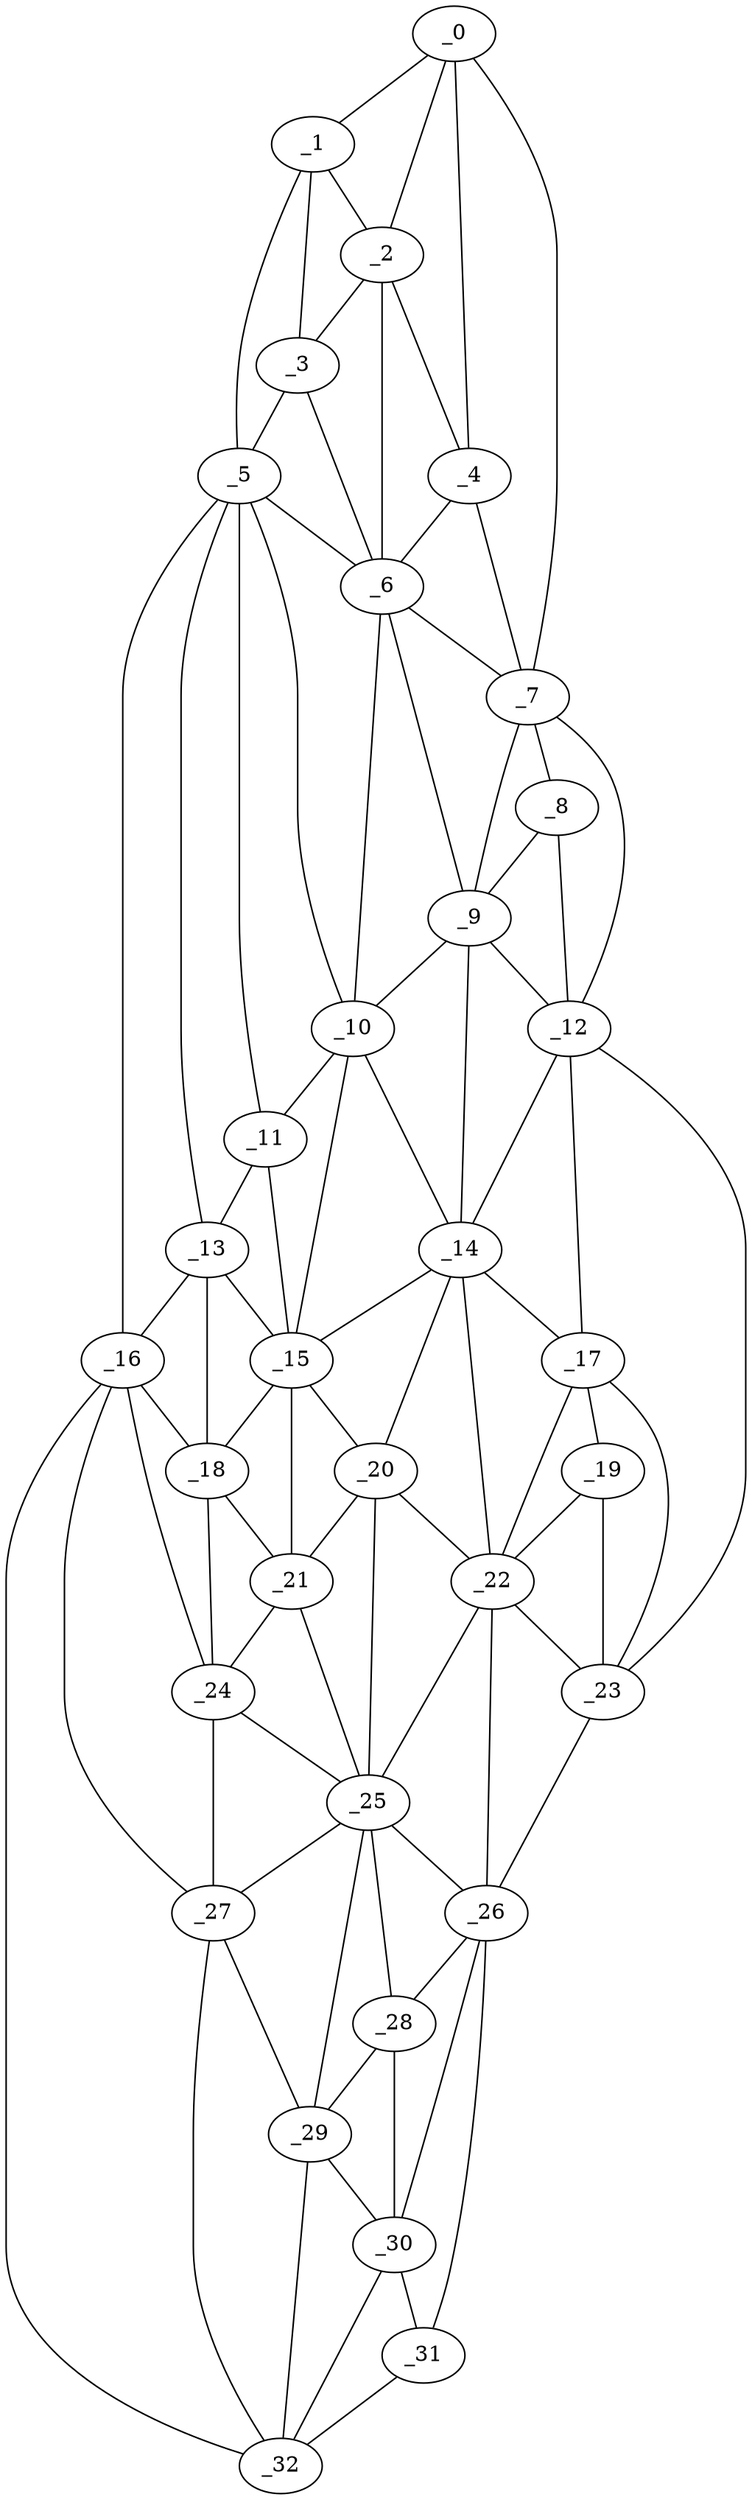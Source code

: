 graph "obj8__45.gxl" {
	_0	 [x=8,
		y=51];
	_1	 [x=8,
		y=63];
	_0 -- _1	 [valence=1];
	_2	 [x=18,
		y=51];
	_0 -- _2	 [valence=2];
	_4	 [x=26,
		y=47];
	_0 -- _4	 [valence=1];
	_7	 [x=35,
		y=43];
	_0 -- _7	 [valence=1];
	_1 -- _2	 [valence=1];
	_3	 [x=18,
		y=64];
	_1 -- _3	 [valence=2];
	_5	 [x=28,
		y=72];
	_1 -- _5	 [valence=1];
	_2 -- _3	 [valence=2];
	_2 -- _4	 [valence=2];
	_6	 [x=29,
		y=56];
	_2 -- _6	 [valence=2];
	_3 -- _5	 [valence=2];
	_3 -- _6	 [valence=2];
	_4 -- _6	 [valence=1];
	_4 -- _7	 [valence=2];
	_5 -- _6	 [valence=1];
	_10	 [x=46,
		y=66];
	_5 -- _10	 [valence=2];
	_11	 [x=47,
		y=70];
	_5 -- _11	 [valence=2];
	_13	 [x=57,
		y=82];
	_5 -- _13	 [valence=2];
	_16	 [x=63,
		y=87];
	_5 -- _16	 [valence=1];
	_6 -- _7	 [valence=1];
	_9	 [x=41,
		y=53];
	_6 -- _9	 [valence=2];
	_6 -- _10	 [valence=2];
	_8	 [x=41,
		y=43];
	_7 -- _8	 [valence=2];
	_7 -- _9	 [valence=2];
	_12	 [x=57,
		y=40];
	_7 -- _12	 [valence=1];
	_8 -- _9	 [valence=1];
	_8 -- _12	 [valence=2];
	_9 -- _10	 [valence=1];
	_9 -- _12	 [valence=2];
	_14	 [x=62,
		y=58];
	_9 -- _14	 [valence=2];
	_10 -- _11	 [valence=2];
	_10 -- _14	 [valence=1];
	_15	 [x=63,
		y=71];
	_10 -- _15	 [valence=2];
	_11 -- _13	 [valence=2];
	_11 -- _15	 [valence=2];
	_12 -- _14	 [valence=2];
	_17	 [x=66,
		y=44];
	_12 -- _17	 [valence=2];
	_23	 [x=75,
		y=39];
	_12 -- _23	 [valence=1];
	_13 -- _15	 [valence=2];
	_13 -- _16	 [valence=1];
	_18	 [x=68,
		y=81];
	_13 -- _18	 [valence=2];
	_14 -- _15	 [valence=2];
	_14 -- _17	 [valence=1];
	_20	 [x=73,
		y=62];
	_14 -- _20	 [valence=2];
	_22	 [x=74,
		y=54];
	_14 -- _22	 [valence=1];
	_15 -- _18	 [valence=1];
	_15 -- _20	 [valence=1];
	_21	 [x=73,
		y=75];
	_15 -- _21	 [valence=1];
	_16 -- _18	 [valence=1];
	_24	 [x=81,
		y=78];
	_16 -- _24	 [valence=2];
	_27	 [x=93,
		y=79];
	_16 -- _27	 [valence=2];
	_32	 [x=124,
		y=76];
	_16 -- _32	 [valence=1];
	_19	 [x=70,
		y=44];
	_17 -- _19	 [valence=2];
	_17 -- _22	 [valence=2];
	_17 -- _23	 [valence=2];
	_18 -- _21	 [valence=1];
	_18 -- _24	 [valence=2];
	_19 -- _22	 [valence=1];
	_19 -- _23	 [valence=2];
	_20 -- _21	 [valence=2];
	_20 -- _22	 [valence=2];
	_25	 [x=82,
		y=63];
	_20 -- _25	 [valence=2];
	_21 -- _24	 [valence=2];
	_21 -- _25	 [valence=1];
	_22 -- _23	 [valence=2];
	_22 -- _25	 [valence=2];
	_26	 [x=88,
		y=46];
	_22 -- _26	 [valence=1];
	_23 -- _26	 [valence=1];
	_24 -- _25	 [valence=2];
	_24 -- _27	 [valence=1];
	_25 -- _26	 [valence=2];
	_25 -- _27	 [valence=2];
	_28	 [x=99,
		y=55];
	_25 -- _28	 [valence=2];
	_29	 [x=99,
		y=69];
	_25 -- _29	 [valence=1];
	_26 -- _28	 [valence=1];
	_30	 [x=113,
		y=63];
	_26 -- _30	 [valence=1];
	_31	 [x=123,
		y=68];
	_26 -- _31	 [valence=1];
	_27 -- _29	 [valence=1];
	_27 -- _32	 [valence=1];
	_28 -- _29	 [valence=1];
	_28 -- _30	 [valence=2];
	_29 -- _30	 [valence=2];
	_29 -- _32	 [valence=2];
	_30 -- _31	 [valence=1];
	_30 -- _32	 [valence=1];
	_31 -- _32	 [valence=1];
}
